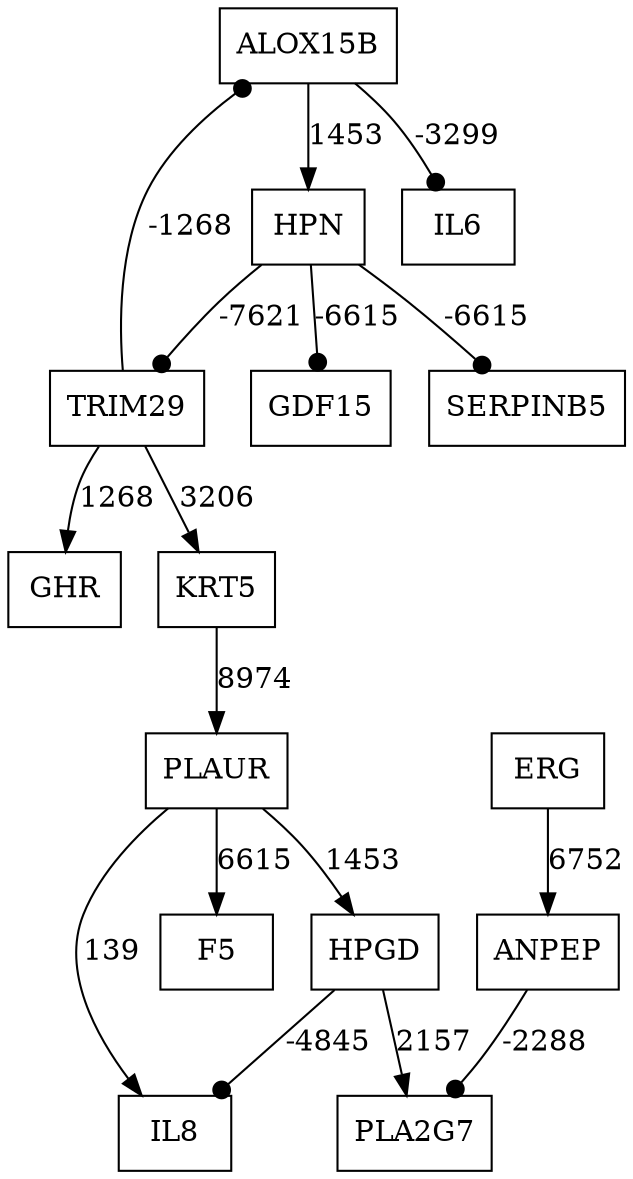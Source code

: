 digraph {
node[shape=box];
    1 [label="ALOX15B"];
    2 [label="ANPEP"];
    4 [label="ERG"];
    5 [label="F5"];
    6 [label="GDF15"];
    7 [label="GHR"];
    8 [label="HPGD"];
    9 [label="HPN"];
    10 [label="IL6"];
    11 [label="IL8"];
    12 [label="KRT5"];
    13 [label="PLA2G7"];
    14 [label="PLAUR"];
    15 [label="SERPINB5"];
    16 [label="TRIM29"];
16->1[arrowhead = dot, label=-1268];
4->2[label=6752];
14->5[label=6615];
9->6[arrowhead = dot, label=-6615];
16->7[label=1268];
14->8[label=1453];
1->9[label=1453];
1->10[arrowhead = dot, label=-3299];
8->11[arrowhead = dot, label=-4845];
14->11[label=139];
16->12[label=3206];
2->13[arrowhead = dot, label=-2288];
8->13[label=2157];
12->14[label=8974];
9->15[arrowhead = dot, label=-6615];
9->16[arrowhead = dot, label=-7621];
}

